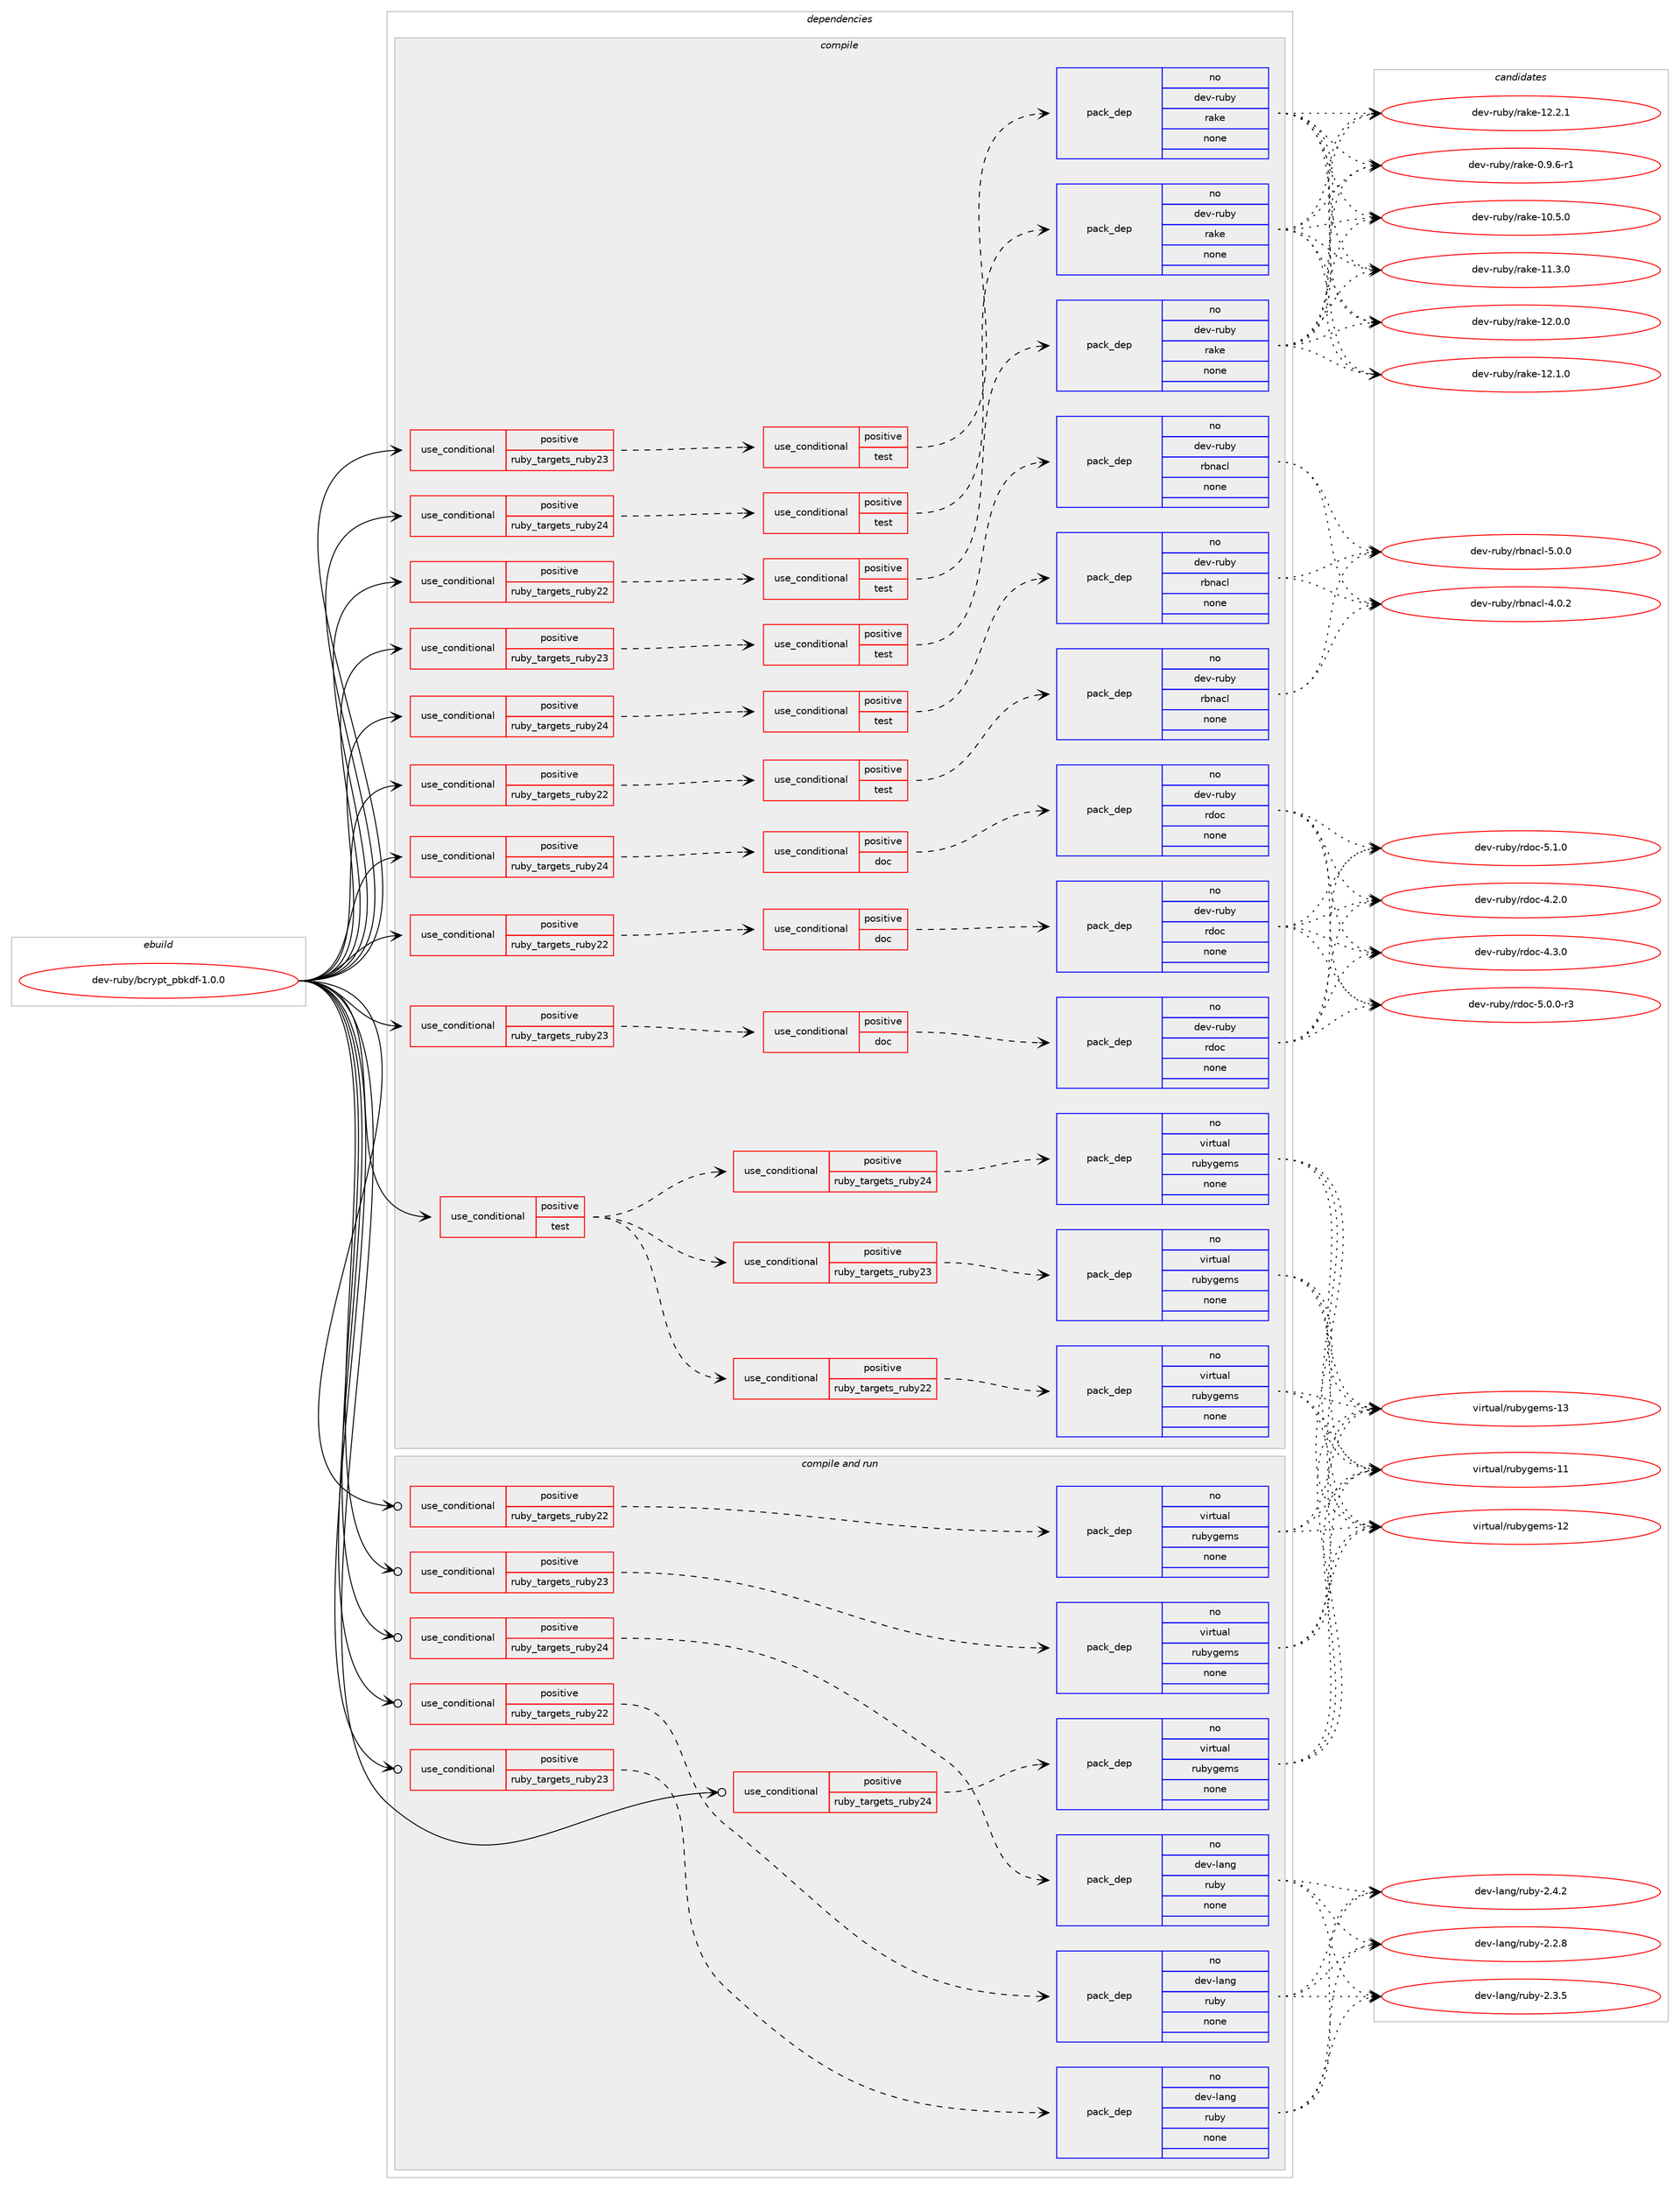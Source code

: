 digraph prolog {

# *************
# Graph options
# *************

newrank=true;
concentrate=true;
compound=true;
graph [rankdir=LR,fontname=Helvetica,fontsize=10,ranksep=1.5];#, ranksep=2.5, nodesep=0.2];
edge  [arrowhead=vee];
node  [fontname=Helvetica,fontsize=10];

# **********
# The ebuild
# **********

subgraph cluster_leftcol {
color=gray;
rank=same;
label=<<i>ebuild</i>>;
id [label="dev-ruby/bcrypt_pbkdf-1.0.0", color=red, width=4, href="../dev-ruby/bcrypt_pbkdf-1.0.0.svg"];
}

# ****************
# The dependencies
# ****************

subgraph cluster_midcol {
color=gray;
label=<<i>dependencies</i>>;
subgraph cluster_compile {
fillcolor="#eeeeee";
style=filled;
label=<<i>compile</i>>;
subgraph cond52659 {
dependency230168 [label=<<TABLE BORDER="0" CELLBORDER="1" CELLSPACING="0" CELLPADDING="4"><TR><TD ROWSPAN="3" CELLPADDING="10">use_conditional</TD></TR><TR><TD>positive</TD></TR><TR><TD>ruby_targets_ruby22</TD></TR></TABLE>>, shape=none, color=red];
subgraph cond52660 {
dependency230169 [label=<<TABLE BORDER="0" CELLBORDER="1" CELLSPACING="0" CELLPADDING="4"><TR><TD ROWSPAN="3" CELLPADDING="10">use_conditional</TD></TR><TR><TD>positive</TD></TR><TR><TD>doc</TD></TR></TABLE>>, shape=none, color=red];
subgraph pack173435 {
dependency230170 [label=<<TABLE BORDER="0" CELLBORDER="1" CELLSPACING="0" CELLPADDING="4" WIDTH="220"><TR><TD ROWSPAN="6" CELLPADDING="30">pack_dep</TD></TR><TR><TD WIDTH="110">no</TD></TR><TR><TD>dev-ruby</TD></TR><TR><TD>rdoc</TD></TR><TR><TD>none</TD></TR><TR><TD></TD></TR></TABLE>>, shape=none, color=blue];
}
dependency230169:e -> dependency230170:w [weight=20,style="dashed",arrowhead="vee"];
}
dependency230168:e -> dependency230169:w [weight=20,style="dashed",arrowhead="vee"];
}
id:e -> dependency230168:w [weight=20,style="solid",arrowhead="vee"];
subgraph cond52661 {
dependency230171 [label=<<TABLE BORDER="0" CELLBORDER="1" CELLSPACING="0" CELLPADDING="4"><TR><TD ROWSPAN="3" CELLPADDING="10">use_conditional</TD></TR><TR><TD>positive</TD></TR><TR><TD>ruby_targets_ruby22</TD></TR></TABLE>>, shape=none, color=red];
subgraph cond52662 {
dependency230172 [label=<<TABLE BORDER="0" CELLBORDER="1" CELLSPACING="0" CELLPADDING="4"><TR><TD ROWSPAN="3" CELLPADDING="10">use_conditional</TD></TR><TR><TD>positive</TD></TR><TR><TD>test</TD></TR></TABLE>>, shape=none, color=red];
subgraph pack173436 {
dependency230173 [label=<<TABLE BORDER="0" CELLBORDER="1" CELLSPACING="0" CELLPADDING="4" WIDTH="220"><TR><TD ROWSPAN="6" CELLPADDING="30">pack_dep</TD></TR><TR><TD WIDTH="110">no</TD></TR><TR><TD>dev-ruby</TD></TR><TR><TD>rake</TD></TR><TR><TD>none</TD></TR><TR><TD></TD></TR></TABLE>>, shape=none, color=blue];
}
dependency230172:e -> dependency230173:w [weight=20,style="dashed",arrowhead="vee"];
}
dependency230171:e -> dependency230172:w [weight=20,style="dashed",arrowhead="vee"];
}
id:e -> dependency230171:w [weight=20,style="solid",arrowhead="vee"];
subgraph cond52663 {
dependency230174 [label=<<TABLE BORDER="0" CELLBORDER="1" CELLSPACING="0" CELLPADDING="4"><TR><TD ROWSPAN="3" CELLPADDING="10">use_conditional</TD></TR><TR><TD>positive</TD></TR><TR><TD>ruby_targets_ruby22</TD></TR></TABLE>>, shape=none, color=red];
subgraph cond52664 {
dependency230175 [label=<<TABLE BORDER="0" CELLBORDER="1" CELLSPACING="0" CELLPADDING="4"><TR><TD ROWSPAN="3" CELLPADDING="10">use_conditional</TD></TR><TR><TD>positive</TD></TR><TR><TD>test</TD></TR></TABLE>>, shape=none, color=red];
subgraph pack173437 {
dependency230176 [label=<<TABLE BORDER="0" CELLBORDER="1" CELLSPACING="0" CELLPADDING="4" WIDTH="220"><TR><TD ROWSPAN="6" CELLPADDING="30">pack_dep</TD></TR><TR><TD WIDTH="110">no</TD></TR><TR><TD>dev-ruby</TD></TR><TR><TD>rbnacl</TD></TR><TR><TD>none</TD></TR><TR><TD></TD></TR></TABLE>>, shape=none, color=blue];
}
dependency230175:e -> dependency230176:w [weight=20,style="dashed",arrowhead="vee"];
}
dependency230174:e -> dependency230175:w [weight=20,style="dashed",arrowhead="vee"];
}
id:e -> dependency230174:w [weight=20,style="solid",arrowhead="vee"];
subgraph cond52665 {
dependency230177 [label=<<TABLE BORDER="0" CELLBORDER="1" CELLSPACING="0" CELLPADDING="4"><TR><TD ROWSPAN="3" CELLPADDING="10">use_conditional</TD></TR><TR><TD>positive</TD></TR><TR><TD>ruby_targets_ruby23</TD></TR></TABLE>>, shape=none, color=red];
subgraph cond52666 {
dependency230178 [label=<<TABLE BORDER="0" CELLBORDER="1" CELLSPACING="0" CELLPADDING="4"><TR><TD ROWSPAN="3" CELLPADDING="10">use_conditional</TD></TR><TR><TD>positive</TD></TR><TR><TD>doc</TD></TR></TABLE>>, shape=none, color=red];
subgraph pack173438 {
dependency230179 [label=<<TABLE BORDER="0" CELLBORDER="1" CELLSPACING="0" CELLPADDING="4" WIDTH="220"><TR><TD ROWSPAN="6" CELLPADDING="30">pack_dep</TD></TR><TR><TD WIDTH="110">no</TD></TR><TR><TD>dev-ruby</TD></TR><TR><TD>rdoc</TD></TR><TR><TD>none</TD></TR><TR><TD></TD></TR></TABLE>>, shape=none, color=blue];
}
dependency230178:e -> dependency230179:w [weight=20,style="dashed",arrowhead="vee"];
}
dependency230177:e -> dependency230178:w [weight=20,style="dashed",arrowhead="vee"];
}
id:e -> dependency230177:w [weight=20,style="solid",arrowhead="vee"];
subgraph cond52667 {
dependency230180 [label=<<TABLE BORDER="0" CELLBORDER="1" CELLSPACING="0" CELLPADDING="4"><TR><TD ROWSPAN="3" CELLPADDING="10">use_conditional</TD></TR><TR><TD>positive</TD></TR><TR><TD>ruby_targets_ruby23</TD></TR></TABLE>>, shape=none, color=red];
subgraph cond52668 {
dependency230181 [label=<<TABLE BORDER="0" CELLBORDER="1" CELLSPACING="0" CELLPADDING="4"><TR><TD ROWSPAN="3" CELLPADDING="10">use_conditional</TD></TR><TR><TD>positive</TD></TR><TR><TD>test</TD></TR></TABLE>>, shape=none, color=red];
subgraph pack173439 {
dependency230182 [label=<<TABLE BORDER="0" CELLBORDER="1" CELLSPACING="0" CELLPADDING="4" WIDTH="220"><TR><TD ROWSPAN="6" CELLPADDING="30">pack_dep</TD></TR><TR><TD WIDTH="110">no</TD></TR><TR><TD>dev-ruby</TD></TR><TR><TD>rake</TD></TR><TR><TD>none</TD></TR><TR><TD></TD></TR></TABLE>>, shape=none, color=blue];
}
dependency230181:e -> dependency230182:w [weight=20,style="dashed",arrowhead="vee"];
}
dependency230180:e -> dependency230181:w [weight=20,style="dashed",arrowhead="vee"];
}
id:e -> dependency230180:w [weight=20,style="solid",arrowhead="vee"];
subgraph cond52669 {
dependency230183 [label=<<TABLE BORDER="0" CELLBORDER="1" CELLSPACING="0" CELLPADDING="4"><TR><TD ROWSPAN="3" CELLPADDING="10">use_conditional</TD></TR><TR><TD>positive</TD></TR><TR><TD>ruby_targets_ruby23</TD></TR></TABLE>>, shape=none, color=red];
subgraph cond52670 {
dependency230184 [label=<<TABLE BORDER="0" CELLBORDER="1" CELLSPACING="0" CELLPADDING="4"><TR><TD ROWSPAN="3" CELLPADDING="10">use_conditional</TD></TR><TR><TD>positive</TD></TR><TR><TD>test</TD></TR></TABLE>>, shape=none, color=red];
subgraph pack173440 {
dependency230185 [label=<<TABLE BORDER="0" CELLBORDER="1" CELLSPACING="0" CELLPADDING="4" WIDTH="220"><TR><TD ROWSPAN="6" CELLPADDING="30">pack_dep</TD></TR><TR><TD WIDTH="110">no</TD></TR><TR><TD>dev-ruby</TD></TR><TR><TD>rbnacl</TD></TR><TR><TD>none</TD></TR><TR><TD></TD></TR></TABLE>>, shape=none, color=blue];
}
dependency230184:e -> dependency230185:w [weight=20,style="dashed",arrowhead="vee"];
}
dependency230183:e -> dependency230184:w [weight=20,style="dashed",arrowhead="vee"];
}
id:e -> dependency230183:w [weight=20,style="solid",arrowhead="vee"];
subgraph cond52671 {
dependency230186 [label=<<TABLE BORDER="0" CELLBORDER="1" CELLSPACING="0" CELLPADDING="4"><TR><TD ROWSPAN="3" CELLPADDING="10">use_conditional</TD></TR><TR><TD>positive</TD></TR><TR><TD>ruby_targets_ruby24</TD></TR></TABLE>>, shape=none, color=red];
subgraph cond52672 {
dependency230187 [label=<<TABLE BORDER="0" CELLBORDER="1" CELLSPACING="0" CELLPADDING="4"><TR><TD ROWSPAN="3" CELLPADDING="10">use_conditional</TD></TR><TR><TD>positive</TD></TR><TR><TD>doc</TD></TR></TABLE>>, shape=none, color=red];
subgraph pack173441 {
dependency230188 [label=<<TABLE BORDER="0" CELLBORDER="1" CELLSPACING="0" CELLPADDING="4" WIDTH="220"><TR><TD ROWSPAN="6" CELLPADDING="30">pack_dep</TD></TR><TR><TD WIDTH="110">no</TD></TR><TR><TD>dev-ruby</TD></TR><TR><TD>rdoc</TD></TR><TR><TD>none</TD></TR><TR><TD></TD></TR></TABLE>>, shape=none, color=blue];
}
dependency230187:e -> dependency230188:w [weight=20,style="dashed",arrowhead="vee"];
}
dependency230186:e -> dependency230187:w [weight=20,style="dashed",arrowhead="vee"];
}
id:e -> dependency230186:w [weight=20,style="solid",arrowhead="vee"];
subgraph cond52673 {
dependency230189 [label=<<TABLE BORDER="0" CELLBORDER="1" CELLSPACING="0" CELLPADDING="4"><TR><TD ROWSPAN="3" CELLPADDING="10">use_conditional</TD></TR><TR><TD>positive</TD></TR><TR><TD>ruby_targets_ruby24</TD></TR></TABLE>>, shape=none, color=red];
subgraph cond52674 {
dependency230190 [label=<<TABLE BORDER="0" CELLBORDER="1" CELLSPACING="0" CELLPADDING="4"><TR><TD ROWSPAN="3" CELLPADDING="10">use_conditional</TD></TR><TR><TD>positive</TD></TR><TR><TD>test</TD></TR></TABLE>>, shape=none, color=red];
subgraph pack173442 {
dependency230191 [label=<<TABLE BORDER="0" CELLBORDER="1" CELLSPACING="0" CELLPADDING="4" WIDTH="220"><TR><TD ROWSPAN="6" CELLPADDING="30">pack_dep</TD></TR><TR><TD WIDTH="110">no</TD></TR><TR><TD>dev-ruby</TD></TR><TR><TD>rake</TD></TR><TR><TD>none</TD></TR><TR><TD></TD></TR></TABLE>>, shape=none, color=blue];
}
dependency230190:e -> dependency230191:w [weight=20,style="dashed",arrowhead="vee"];
}
dependency230189:e -> dependency230190:w [weight=20,style="dashed",arrowhead="vee"];
}
id:e -> dependency230189:w [weight=20,style="solid",arrowhead="vee"];
subgraph cond52675 {
dependency230192 [label=<<TABLE BORDER="0" CELLBORDER="1" CELLSPACING="0" CELLPADDING="4"><TR><TD ROWSPAN="3" CELLPADDING="10">use_conditional</TD></TR><TR><TD>positive</TD></TR><TR><TD>ruby_targets_ruby24</TD></TR></TABLE>>, shape=none, color=red];
subgraph cond52676 {
dependency230193 [label=<<TABLE BORDER="0" CELLBORDER="1" CELLSPACING="0" CELLPADDING="4"><TR><TD ROWSPAN="3" CELLPADDING="10">use_conditional</TD></TR><TR><TD>positive</TD></TR><TR><TD>test</TD></TR></TABLE>>, shape=none, color=red];
subgraph pack173443 {
dependency230194 [label=<<TABLE BORDER="0" CELLBORDER="1" CELLSPACING="0" CELLPADDING="4" WIDTH="220"><TR><TD ROWSPAN="6" CELLPADDING="30">pack_dep</TD></TR><TR><TD WIDTH="110">no</TD></TR><TR><TD>dev-ruby</TD></TR><TR><TD>rbnacl</TD></TR><TR><TD>none</TD></TR><TR><TD></TD></TR></TABLE>>, shape=none, color=blue];
}
dependency230193:e -> dependency230194:w [weight=20,style="dashed",arrowhead="vee"];
}
dependency230192:e -> dependency230193:w [weight=20,style="dashed",arrowhead="vee"];
}
id:e -> dependency230192:w [weight=20,style="solid",arrowhead="vee"];
subgraph cond52677 {
dependency230195 [label=<<TABLE BORDER="0" CELLBORDER="1" CELLSPACING="0" CELLPADDING="4"><TR><TD ROWSPAN="3" CELLPADDING="10">use_conditional</TD></TR><TR><TD>positive</TD></TR><TR><TD>test</TD></TR></TABLE>>, shape=none, color=red];
subgraph cond52678 {
dependency230196 [label=<<TABLE BORDER="0" CELLBORDER="1" CELLSPACING="0" CELLPADDING="4"><TR><TD ROWSPAN="3" CELLPADDING="10">use_conditional</TD></TR><TR><TD>positive</TD></TR><TR><TD>ruby_targets_ruby22</TD></TR></TABLE>>, shape=none, color=red];
subgraph pack173444 {
dependency230197 [label=<<TABLE BORDER="0" CELLBORDER="1" CELLSPACING="0" CELLPADDING="4" WIDTH="220"><TR><TD ROWSPAN="6" CELLPADDING="30">pack_dep</TD></TR><TR><TD WIDTH="110">no</TD></TR><TR><TD>virtual</TD></TR><TR><TD>rubygems</TD></TR><TR><TD>none</TD></TR><TR><TD></TD></TR></TABLE>>, shape=none, color=blue];
}
dependency230196:e -> dependency230197:w [weight=20,style="dashed",arrowhead="vee"];
}
dependency230195:e -> dependency230196:w [weight=20,style="dashed",arrowhead="vee"];
subgraph cond52679 {
dependency230198 [label=<<TABLE BORDER="0" CELLBORDER="1" CELLSPACING="0" CELLPADDING="4"><TR><TD ROWSPAN="3" CELLPADDING="10">use_conditional</TD></TR><TR><TD>positive</TD></TR><TR><TD>ruby_targets_ruby23</TD></TR></TABLE>>, shape=none, color=red];
subgraph pack173445 {
dependency230199 [label=<<TABLE BORDER="0" CELLBORDER="1" CELLSPACING="0" CELLPADDING="4" WIDTH="220"><TR><TD ROWSPAN="6" CELLPADDING="30">pack_dep</TD></TR><TR><TD WIDTH="110">no</TD></TR><TR><TD>virtual</TD></TR><TR><TD>rubygems</TD></TR><TR><TD>none</TD></TR><TR><TD></TD></TR></TABLE>>, shape=none, color=blue];
}
dependency230198:e -> dependency230199:w [weight=20,style="dashed",arrowhead="vee"];
}
dependency230195:e -> dependency230198:w [weight=20,style="dashed",arrowhead="vee"];
subgraph cond52680 {
dependency230200 [label=<<TABLE BORDER="0" CELLBORDER="1" CELLSPACING="0" CELLPADDING="4"><TR><TD ROWSPAN="3" CELLPADDING="10">use_conditional</TD></TR><TR><TD>positive</TD></TR><TR><TD>ruby_targets_ruby24</TD></TR></TABLE>>, shape=none, color=red];
subgraph pack173446 {
dependency230201 [label=<<TABLE BORDER="0" CELLBORDER="1" CELLSPACING="0" CELLPADDING="4" WIDTH="220"><TR><TD ROWSPAN="6" CELLPADDING="30">pack_dep</TD></TR><TR><TD WIDTH="110">no</TD></TR><TR><TD>virtual</TD></TR><TR><TD>rubygems</TD></TR><TR><TD>none</TD></TR><TR><TD></TD></TR></TABLE>>, shape=none, color=blue];
}
dependency230200:e -> dependency230201:w [weight=20,style="dashed",arrowhead="vee"];
}
dependency230195:e -> dependency230200:w [weight=20,style="dashed",arrowhead="vee"];
}
id:e -> dependency230195:w [weight=20,style="solid",arrowhead="vee"];
}
subgraph cluster_compileandrun {
fillcolor="#eeeeee";
style=filled;
label=<<i>compile and run</i>>;
subgraph cond52681 {
dependency230202 [label=<<TABLE BORDER="0" CELLBORDER="1" CELLSPACING="0" CELLPADDING="4"><TR><TD ROWSPAN="3" CELLPADDING="10">use_conditional</TD></TR><TR><TD>positive</TD></TR><TR><TD>ruby_targets_ruby22</TD></TR></TABLE>>, shape=none, color=red];
subgraph pack173447 {
dependency230203 [label=<<TABLE BORDER="0" CELLBORDER="1" CELLSPACING="0" CELLPADDING="4" WIDTH="220"><TR><TD ROWSPAN="6" CELLPADDING="30">pack_dep</TD></TR><TR><TD WIDTH="110">no</TD></TR><TR><TD>dev-lang</TD></TR><TR><TD>ruby</TD></TR><TR><TD>none</TD></TR><TR><TD></TD></TR></TABLE>>, shape=none, color=blue];
}
dependency230202:e -> dependency230203:w [weight=20,style="dashed",arrowhead="vee"];
}
id:e -> dependency230202:w [weight=20,style="solid",arrowhead="odotvee"];
subgraph cond52682 {
dependency230204 [label=<<TABLE BORDER="0" CELLBORDER="1" CELLSPACING="0" CELLPADDING="4"><TR><TD ROWSPAN="3" CELLPADDING="10">use_conditional</TD></TR><TR><TD>positive</TD></TR><TR><TD>ruby_targets_ruby22</TD></TR></TABLE>>, shape=none, color=red];
subgraph pack173448 {
dependency230205 [label=<<TABLE BORDER="0" CELLBORDER="1" CELLSPACING="0" CELLPADDING="4" WIDTH="220"><TR><TD ROWSPAN="6" CELLPADDING="30">pack_dep</TD></TR><TR><TD WIDTH="110">no</TD></TR><TR><TD>virtual</TD></TR><TR><TD>rubygems</TD></TR><TR><TD>none</TD></TR><TR><TD></TD></TR></TABLE>>, shape=none, color=blue];
}
dependency230204:e -> dependency230205:w [weight=20,style="dashed",arrowhead="vee"];
}
id:e -> dependency230204:w [weight=20,style="solid",arrowhead="odotvee"];
subgraph cond52683 {
dependency230206 [label=<<TABLE BORDER="0" CELLBORDER="1" CELLSPACING="0" CELLPADDING="4"><TR><TD ROWSPAN="3" CELLPADDING="10">use_conditional</TD></TR><TR><TD>positive</TD></TR><TR><TD>ruby_targets_ruby23</TD></TR></TABLE>>, shape=none, color=red];
subgraph pack173449 {
dependency230207 [label=<<TABLE BORDER="0" CELLBORDER="1" CELLSPACING="0" CELLPADDING="4" WIDTH="220"><TR><TD ROWSPAN="6" CELLPADDING="30">pack_dep</TD></TR><TR><TD WIDTH="110">no</TD></TR><TR><TD>dev-lang</TD></TR><TR><TD>ruby</TD></TR><TR><TD>none</TD></TR><TR><TD></TD></TR></TABLE>>, shape=none, color=blue];
}
dependency230206:e -> dependency230207:w [weight=20,style="dashed",arrowhead="vee"];
}
id:e -> dependency230206:w [weight=20,style="solid",arrowhead="odotvee"];
subgraph cond52684 {
dependency230208 [label=<<TABLE BORDER="0" CELLBORDER="1" CELLSPACING="0" CELLPADDING="4"><TR><TD ROWSPAN="3" CELLPADDING="10">use_conditional</TD></TR><TR><TD>positive</TD></TR><TR><TD>ruby_targets_ruby23</TD></TR></TABLE>>, shape=none, color=red];
subgraph pack173450 {
dependency230209 [label=<<TABLE BORDER="0" CELLBORDER="1" CELLSPACING="0" CELLPADDING="4" WIDTH="220"><TR><TD ROWSPAN="6" CELLPADDING="30">pack_dep</TD></TR><TR><TD WIDTH="110">no</TD></TR><TR><TD>virtual</TD></TR><TR><TD>rubygems</TD></TR><TR><TD>none</TD></TR><TR><TD></TD></TR></TABLE>>, shape=none, color=blue];
}
dependency230208:e -> dependency230209:w [weight=20,style="dashed",arrowhead="vee"];
}
id:e -> dependency230208:w [weight=20,style="solid",arrowhead="odotvee"];
subgraph cond52685 {
dependency230210 [label=<<TABLE BORDER="0" CELLBORDER="1" CELLSPACING="0" CELLPADDING="4"><TR><TD ROWSPAN="3" CELLPADDING="10">use_conditional</TD></TR><TR><TD>positive</TD></TR><TR><TD>ruby_targets_ruby24</TD></TR></TABLE>>, shape=none, color=red];
subgraph pack173451 {
dependency230211 [label=<<TABLE BORDER="0" CELLBORDER="1" CELLSPACING="0" CELLPADDING="4" WIDTH="220"><TR><TD ROWSPAN="6" CELLPADDING="30">pack_dep</TD></TR><TR><TD WIDTH="110">no</TD></TR><TR><TD>dev-lang</TD></TR><TR><TD>ruby</TD></TR><TR><TD>none</TD></TR><TR><TD></TD></TR></TABLE>>, shape=none, color=blue];
}
dependency230210:e -> dependency230211:w [weight=20,style="dashed",arrowhead="vee"];
}
id:e -> dependency230210:w [weight=20,style="solid",arrowhead="odotvee"];
subgraph cond52686 {
dependency230212 [label=<<TABLE BORDER="0" CELLBORDER="1" CELLSPACING="0" CELLPADDING="4"><TR><TD ROWSPAN="3" CELLPADDING="10">use_conditional</TD></TR><TR><TD>positive</TD></TR><TR><TD>ruby_targets_ruby24</TD></TR></TABLE>>, shape=none, color=red];
subgraph pack173452 {
dependency230213 [label=<<TABLE BORDER="0" CELLBORDER="1" CELLSPACING="0" CELLPADDING="4" WIDTH="220"><TR><TD ROWSPAN="6" CELLPADDING="30">pack_dep</TD></TR><TR><TD WIDTH="110">no</TD></TR><TR><TD>virtual</TD></TR><TR><TD>rubygems</TD></TR><TR><TD>none</TD></TR><TR><TD></TD></TR></TABLE>>, shape=none, color=blue];
}
dependency230212:e -> dependency230213:w [weight=20,style="dashed",arrowhead="vee"];
}
id:e -> dependency230212:w [weight=20,style="solid",arrowhead="odotvee"];
}
subgraph cluster_run {
fillcolor="#eeeeee";
style=filled;
label=<<i>run</i>>;
}
}

# **************
# The candidates
# **************

subgraph cluster_choices {
rank=same;
color=gray;
label=<<i>candidates</i>>;

subgraph choice173435 {
color=black;
nodesep=1;
choice10010111845114117981214711410011199455246504648 [label="dev-ruby/rdoc-4.2.0", color=red, width=4,href="../dev-ruby/rdoc-4.2.0.svg"];
choice10010111845114117981214711410011199455246514648 [label="dev-ruby/rdoc-4.3.0", color=red, width=4,href="../dev-ruby/rdoc-4.3.0.svg"];
choice100101118451141179812147114100111994553464846484511451 [label="dev-ruby/rdoc-5.0.0-r3", color=red, width=4,href="../dev-ruby/rdoc-5.0.0-r3.svg"];
choice10010111845114117981214711410011199455346494648 [label="dev-ruby/rdoc-5.1.0", color=red, width=4,href="../dev-ruby/rdoc-5.1.0.svg"];
dependency230170:e -> choice10010111845114117981214711410011199455246504648:w [style=dotted,weight="100"];
dependency230170:e -> choice10010111845114117981214711410011199455246514648:w [style=dotted,weight="100"];
dependency230170:e -> choice100101118451141179812147114100111994553464846484511451:w [style=dotted,weight="100"];
dependency230170:e -> choice10010111845114117981214711410011199455346494648:w [style=dotted,weight="100"];
}
subgraph choice173436 {
color=black;
nodesep=1;
choice100101118451141179812147114971071014548465746544511449 [label="dev-ruby/rake-0.9.6-r1", color=red, width=4,href="../dev-ruby/rake-0.9.6-r1.svg"];
choice1001011184511411798121471149710710145494846534648 [label="dev-ruby/rake-10.5.0", color=red, width=4,href="../dev-ruby/rake-10.5.0.svg"];
choice1001011184511411798121471149710710145494946514648 [label="dev-ruby/rake-11.3.0", color=red, width=4,href="../dev-ruby/rake-11.3.0.svg"];
choice1001011184511411798121471149710710145495046484648 [label="dev-ruby/rake-12.0.0", color=red, width=4,href="../dev-ruby/rake-12.0.0.svg"];
choice1001011184511411798121471149710710145495046494648 [label="dev-ruby/rake-12.1.0", color=red, width=4,href="../dev-ruby/rake-12.1.0.svg"];
choice1001011184511411798121471149710710145495046504649 [label="dev-ruby/rake-12.2.1", color=red, width=4,href="../dev-ruby/rake-12.2.1.svg"];
dependency230173:e -> choice100101118451141179812147114971071014548465746544511449:w [style=dotted,weight="100"];
dependency230173:e -> choice1001011184511411798121471149710710145494846534648:w [style=dotted,weight="100"];
dependency230173:e -> choice1001011184511411798121471149710710145494946514648:w [style=dotted,weight="100"];
dependency230173:e -> choice1001011184511411798121471149710710145495046484648:w [style=dotted,weight="100"];
dependency230173:e -> choice1001011184511411798121471149710710145495046494648:w [style=dotted,weight="100"];
dependency230173:e -> choice1001011184511411798121471149710710145495046504649:w [style=dotted,weight="100"];
}
subgraph choice173437 {
color=black;
nodesep=1;
choice100101118451141179812147114981109799108455246484650 [label="dev-ruby/rbnacl-4.0.2", color=red, width=4,href="../dev-ruby/rbnacl-4.0.2.svg"];
choice100101118451141179812147114981109799108455346484648 [label="dev-ruby/rbnacl-5.0.0", color=red, width=4,href="../dev-ruby/rbnacl-5.0.0.svg"];
dependency230176:e -> choice100101118451141179812147114981109799108455246484650:w [style=dotted,weight="100"];
dependency230176:e -> choice100101118451141179812147114981109799108455346484648:w [style=dotted,weight="100"];
}
subgraph choice173438 {
color=black;
nodesep=1;
choice10010111845114117981214711410011199455246504648 [label="dev-ruby/rdoc-4.2.0", color=red, width=4,href="../dev-ruby/rdoc-4.2.0.svg"];
choice10010111845114117981214711410011199455246514648 [label="dev-ruby/rdoc-4.3.0", color=red, width=4,href="../dev-ruby/rdoc-4.3.0.svg"];
choice100101118451141179812147114100111994553464846484511451 [label="dev-ruby/rdoc-5.0.0-r3", color=red, width=4,href="../dev-ruby/rdoc-5.0.0-r3.svg"];
choice10010111845114117981214711410011199455346494648 [label="dev-ruby/rdoc-5.1.0", color=red, width=4,href="../dev-ruby/rdoc-5.1.0.svg"];
dependency230179:e -> choice10010111845114117981214711410011199455246504648:w [style=dotted,weight="100"];
dependency230179:e -> choice10010111845114117981214711410011199455246514648:w [style=dotted,weight="100"];
dependency230179:e -> choice100101118451141179812147114100111994553464846484511451:w [style=dotted,weight="100"];
dependency230179:e -> choice10010111845114117981214711410011199455346494648:w [style=dotted,weight="100"];
}
subgraph choice173439 {
color=black;
nodesep=1;
choice100101118451141179812147114971071014548465746544511449 [label="dev-ruby/rake-0.9.6-r1", color=red, width=4,href="../dev-ruby/rake-0.9.6-r1.svg"];
choice1001011184511411798121471149710710145494846534648 [label="dev-ruby/rake-10.5.0", color=red, width=4,href="../dev-ruby/rake-10.5.0.svg"];
choice1001011184511411798121471149710710145494946514648 [label="dev-ruby/rake-11.3.0", color=red, width=4,href="../dev-ruby/rake-11.3.0.svg"];
choice1001011184511411798121471149710710145495046484648 [label="dev-ruby/rake-12.0.0", color=red, width=4,href="../dev-ruby/rake-12.0.0.svg"];
choice1001011184511411798121471149710710145495046494648 [label="dev-ruby/rake-12.1.0", color=red, width=4,href="../dev-ruby/rake-12.1.0.svg"];
choice1001011184511411798121471149710710145495046504649 [label="dev-ruby/rake-12.2.1", color=red, width=4,href="../dev-ruby/rake-12.2.1.svg"];
dependency230182:e -> choice100101118451141179812147114971071014548465746544511449:w [style=dotted,weight="100"];
dependency230182:e -> choice1001011184511411798121471149710710145494846534648:w [style=dotted,weight="100"];
dependency230182:e -> choice1001011184511411798121471149710710145494946514648:w [style=dotted,weight="100"];
dependency230182:e -> choice1001011184511411798121471149710710145495046484648:w [style=dotted,weight="100"];
dependency230182:e -> choice1001011184511411798121471149710710145495046494648:w [style=dotted,weight="100"];
dependency230182:e -> choice1001011184511411798121471149710710145495046504649:w [style=dotted,weight="100"];
}
subgraph choice173440 {
color=black;
nodesep=1;
choice100101118451141179812147114981109799108455246484650 [label="dev-ruby/rbnacl-4.0.2", color=red, width=4,href="../dev-ruby/rbnacl-4.0.2.svg"];
choice100101118451141179812147114981109799108455346484648 [label="dev-ruby/rbnacl-5.0.0", color=red, width=4,href="../dev-ruby/rbnacl-5.0.0.svg"];
dependency230185:e -> choice100101118451141179812147114981109799108455246484650:w [style=dotted,weight="100"];
dependency230185:e -> choice100101118451141179812147114981109799108455346484648:w [style=dotted,weight="100"];
}
subgraph choice173441 {
color=black;
nodesep=1;
choice10010111845114117981214711410011199455246504648 [label="dev-ruby/rdoc-4.2.0", color=red, width=4,href="../dev-ruby/rdoc-4.2.0.svg"];
choice10010111845114117981214711410011199455246514648 [label="dev-ruby/rdoc-4.3.0", color=red, width=4,href="../dev-ruby/rdoc-4.3.0.svg"];
choice100101118451141179812147114100111994553464846484511451 [label="dev-ruby/rdoc-5.0.0-r3", color=red, width=4,href="../dev-ruby/rdoc-5.0.0-r3.svg"];
choice10010111845114117981214711410011199455346494648 [label="dev-ruby/rdoc-5.1.0", color=red, width=4,href="../dev-ruby/rdoc-5.1.0.svg"];
dependency230188:e -> choice10010111845114117981214711410011199455246504648:w [style=dotted,weight="100"];
dependency230188:e -> choice10010111845114117981214711410011199455246514648:w [style=dotted,weight="100"];
dependency230188:e -> choice100101118451141179812147114100111994553464846484511451:w [style=dotted,weight="100"];
dependency230188:e -> choice10010111845114117981214711410011199455346494648:w [style=dotted,weight="100"];
}
subgraph choice173442 {
color=black;
nodesep=1;
choice100101118451141179812147114971071014548465746544511449 [label="dev-ruby/rake-0.9.6-r1", color=red, width=4,href="../dev-ruby/rake-0.9.6-r1.svg"];
choice1001011184511411798121471149710710145494846534648 [label="dev-ruby/rake-10.5.0", color=red, width=4,href="../dev-ruby/rake-10.5.0.svg"];
choice1001011184511411798121471149710710145494946514648 [label="dev-ruby/rake-11.3.0", color=red, width=4,href="../dev-ruby/rake-11.3.0.svg"];
choice1001011184511411798121471149710710145495046484648 [label="dev-ruby/rake-12.0.0", color=red, width=4,href="../dev-ruby/rake-12.0.0.svg"];
choice1001011184511411798121471149710710145495046494648 [label="dev-ruby/rake-12.1.0", color=red, width=4,href="../dev-ruby/rake-12.1.0.svg"];
choice1001011184511411798121471149710710145495046504649 [label="dev-ruby/rake-12.2.1", color=red, width=4,href="../dev-ruby/rake-12.2.1.svg"];
dependency230191:e -> choice100101118451141179812147114971071014548465746544511449:w [style=dotted,weight="100"];
dependency230191:e -> choice1001011184511411798121471149710710145494846534648:w [style=dotted,weight="100"];
dependency230191:e -> choice1001011184511411798121471149710710145494946514648:w [style=dotted,weight="100"];
dependency230191:e -> choice1001011184511411798121471149710710145495046484648:w [style=dotted,weight="100"];
dependency230191:e -> choice1001011184511411798121471149710710145495046494648:w [style=dotted,weight="100"];
dependency230191:e -> choice1001011184511411798121471149710710145495046504649:w [style=dotted,weight="100"];
}
subgraph choice173443 {
color=black;
nodesep=1;
choice100101118451141179812147114981109799108455246484650 [label="dev-ruby/rbnacl-4.0.2", color=red, width=4,href="../dev-ruby/rbnacl-4.0.2.svg"];
choice100101118451141179812147114981109799108455346484648 [label="dev-ruby/rbnacl-5.0.0", color=red, width=4,href="../dev-ruby/rbnacl-5.0.0.svg"];
dependency230194:e -> choice100101118451141179812147114981109799108455246484650:w [style=dotted,weight="100"];
dependency230194:e -> choice100101118451141179812147114981109799108455346484648:w [style=dotted,weight="100"];
}
subgraph choice173444 {
color=black;
nodesep=1;
choice118105114116117971084711411798121103101109115454949 [label="virtual/rubygems-11", color=red, width=4,href="../virtual/rubygems-11.svg"];
choice118105114116117971084711411798121103101109115454950 [label="virtual/rubygems-12", color=red, width=4,href="../virtual/rubygems-12.svg"];
choice118105114116117971084711411798121103101109115454951 [label="virtual/rubygems-13", color=red, width=4,href="../virtual/rubygems-13.svg"];
dependency230197:e -> choice118105114116117971084711411798121103101109115454949:w [style=dotted,weight="100"];
dependency230197:e -> choice118105114116117971084711411798121103101109115454950:w [style=dotted,weight="100"];
dependency230197:e -> choice118105114116117971084711411798121103101109115454951:w [style=dotted,weight="100"];
}
subgraph choice173445 {
color=black;
nodesep=1;
choice118105114116117971084711411798121103101109115454949 [label="virtual/rubygems-11", color=red, width=4,href="../virtual/rubygems-11.svg"];
choice118105114116117971084711411798121103101109115454950 [label="virtual/rubygems-12", color=red, width=4,href="../virtual/rubygems-12.svg"];
choice118105114116117971084711411798121103101109115454951 [label="virtual/rubygems-13", color=red, width=4,href="../virtual/rubygems-13.svg"];
dependency230199:e -> choice118105114116117971084711411798121103101109115454949:w [style=dotted,weight="100"];
dependency230199:e -> choice118105114116117971084711411798121103101109115454950:w [style=dotted,weight="100"];
dependency230199:e -> choice118105114116117971084711411798121103101109115454951:w [style=dotted,weight="100"];
}
subgraph choice173446 {
color=black;
nodesep=1;
choice118105114116117971084711411798121103101109115454949 [label="virtual/rubygems-11", color=red, width=4,href="../virtual/rubygems-11.svg"];
choice118105114116117971084711411798121103101109115454950 [label="virtual/rubygems-12", color=red, width=4,href="../virtual/rubygems-12.svg"];
choice118105114116117971084711411798121103101109115454951 [label="virtual/rubygems-13", color=red, width=4,href="../virtual/rubygems-13.svg"];
dependency230201:e -> choice118105114116117971084711411798121103101109115454949:w [style=dotted,weight="100"];
dependency230201:e -> choice118105114116117971084711411798121103101109115454950:w [style=dotted,weight="100"];
dependency230201:e -> choice118105114116117971084711411798121103101109115454951:w [style=dotted,weight="100"];
}
subgraph choice173447 {
color=black;
nodesep=1;
choice10010111845108971101034711411798121455046504656 [label="dev-lang/ruby-2.2.8", color=red, width=4,href="../dev-lang/ruby-2.2.8.svg"];
choice10010111845108971101034711411798121455046514653 [label="dev-lang/ruby-2.3.5", color=red, width=4,href="../dev-lang/ruby-2.3.5.svg"];
choice10010111845108971101034711411798121455046524650 [label="dev-lang/ruby-2.4.2", color=red, width=4,href="../dev-lang/ruby-2.4.2.svg"];
dependency230203:e -> choice10010111845108971101034711411798121455046504656:w [style=dotted,weight="100"];
dependency230203:e -> choice10010111845108971101034711411798121455046514653:w [style=dotted,weight="100"];
dependency230203:e -> choice10010111845108971101034711411798121455046524650:w [style=dotted,weight="100"];
}
subgraph choice173448 {
color=black;
nodesep=1;
choice118105114116117971084711411798121103101109115454949 [label="virtual/rubygems-11", color=red, width=4,href="../virtual/rubygems-11.svg"];
choice118105114116117971084711411798121103101109115454950 [label="virtual/rubygems-12", color=red, width=4,href="../virtual/rubygems-12.svg"];
choice118105114116117971084711411798121103101109115454951 [label="virtual/rubygems-13", color=red, width=4,href="../virtual/rubygems-13.svg"];
dependency230205:e -> choice118105114116117971084711411798121103101109115454949:w [style=dotted,weight="100"];
dependency230205:e -> choice118105114116117971084711411798121103101109115454950:w [style=dotted,weight="100"];
dependency230205:e -> choice118105114116117971084711411798121103101109115454951:w [style=dotted,weight="100"];
}
subgraph choice173449 {
color=black;
nodesep=1;
choice10010111845108971101034711411798121455046504656 [label="dev-lang/ruby-2.2.8", color=red, width=4,href="../dev-lang/ruby-2.2.8.svg"];
choice10010111845108971101034711411798121455046514653 [label="dev-lang/ruby-2.3.5", color=red, width=4,href="../dev-lang/ruby-2.3.5.svg"];
choice10010111845108971101034711411798121455046524650 [label="dev-lang/ruby-2.4.2", color=red, width=4,href="../dev-lang/ruby-2.4.2.svg"];
dependency230207:e -> choice10010111845108971101034711411798121455046504656:w [style=dotted,weight="100"];
dependency230207:e -> choice10010111845108971101034711411798121455046514653:w [style=dotted,weight="100"];
dependency230207:e -> choice10010111845108971101034711411798121455046524650:w [style=dotted,weight="100"];
}
subgraph choice173450 {
color=black;
nodesep=1;
choice118105114116117971084711411798121103101109115454949 [label="virtual/rubygems-11", color=red, width=4,href="../virtual/rubygems-11.svg"];
choice118105114116117971084711411798121103101109115454950 [label="virtual/rubygems-12", color=red, width=4,href="../virtual/rubygems-12.svg"];
choice118105114116117971084711411798121103101109115454951 [label="virtual/rubygems-13", color=red, width=4,href="../virtual/rubygems-13.svg"];
dependency230209:e -> choice118105114116117971084711411798121103101109115454949:w [style=dotted,weight="100"];
dependency230209:e -> choice118105114116117971084711411798121103101109115454950:w [style=dotted,weight="100"];
dependency230209:e -> choice118105114116117971084711411798121103101109115454951:w [style=dotted,weight="100"];
}
subgraph choice173451 {
color=black;
nodesep=1;
choice10010111845108971101034711411798121455046504656 [label="dev-lang/ruby-2.2.8", color=red, width=4,href="../dev-lang/ruby-2.2.8.svg"];
choice10010111845108971101034711411798121455046514653 [label="dev-lang/ruby-2.3.5", color=red, width=4,href="../dev-lang/ruby-2.3.5.svg"];
choice10010111845108971101034711411798121455046524650 [label="dev-lang/ruby-2.4.2", color=red, width=4,href="../dev-lang/ruby-2.4.2.svg"];
dependency230211:e -> choice10010111845108971101034711411798121455046504656:w [style=dotted,weight="100"];
dependency230211:e -> choice10010111845108971101034711411798121455046514653:w [style=dotted,weight="100"];
dependency230211:e -> choice10010111845108971101034711411798121455046524650:w [style=dotted,weight="100"];
}
subgraph choice173452 {
color=black;
nodesep=1;
choice118105114116117971084711411798121103101109115454949 [label="virtual/rubygems-11", color=red, width=4,href="../virtual/rubygems-11.svg"];
choice118105114116117971084711411798121103101109115454950 [label="virtual/rubygems-12", color=red, width=4,href="../virtual/rubygems-12.svg"];
choice118105114116117971084711411798121103101109115454951 [label="virtual/rubygems-13", color=red, width=4,href="../virtual/rubygems-13.svg"];
dependency230213:e -> choice118105114116117971084711411798121103101109115454949:w [style=dotted,weight="100"];
dependency230213:e -> choice118105114116117971084711411798121103101109115454950:w [style=dotted,weight="100"];
dependency230213:e -> choice118105114116117971084711411798121103101109115454951:w [style=dotted,weight="100"];
}
}

}
